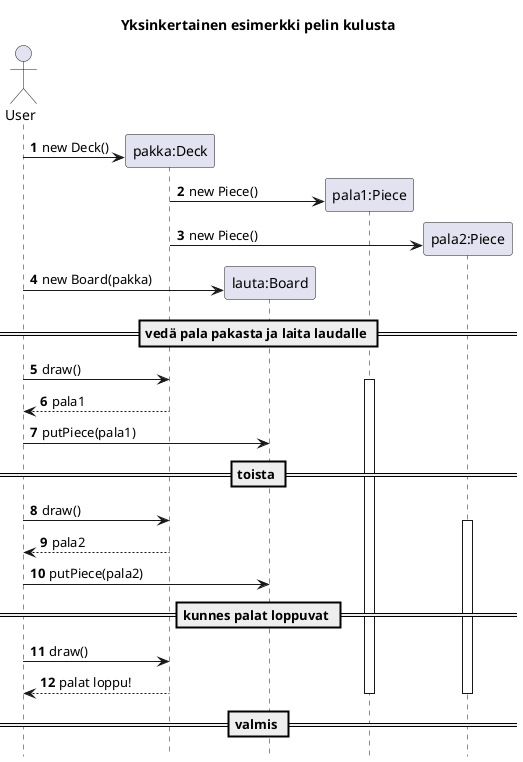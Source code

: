 ' http://plantuml.sourceforge.net/sequence.html

@startuml sekvenssi1.png

title Yksinkertainen esimerkki pelin kulusta
autonumber
hide footbox

actor User
participant "pakka:Deck" as pakka
participant "lauta:Board" as lauta
participant "pala1:Piece" as pala1
participant "pala2:Piece" as pala2

create pakka
User -> pakka: new Deck()
'activate pakka

'pakka -> pakka: luo pakan palat
create pala1
pakka -> pala1: new Piece()
create pala2
pakka -> pala2: new Piece()

create lauta
User -> lauta: new Board(pakka)
'activate lauta

== vedä pala pakasta ja laita laudalle ==
User ->  pakka: draw()
activate pala1
User <-- pakka: pala1
User ->  lauta: putPiece(pala1)
== toista ==
User ->  pakka: draw()
activate pala2
User <-- pakka: pala2
User ->  lauta: putPiece(pala2)
== kunnes palat loppuvat ==
User ->  pakka: draw()
User <-- pakka: palat loppu!

== valmis ==

'deactivate pakka
'deactivate lauta
deactivate pala1
deactivate pala2

@enduml
